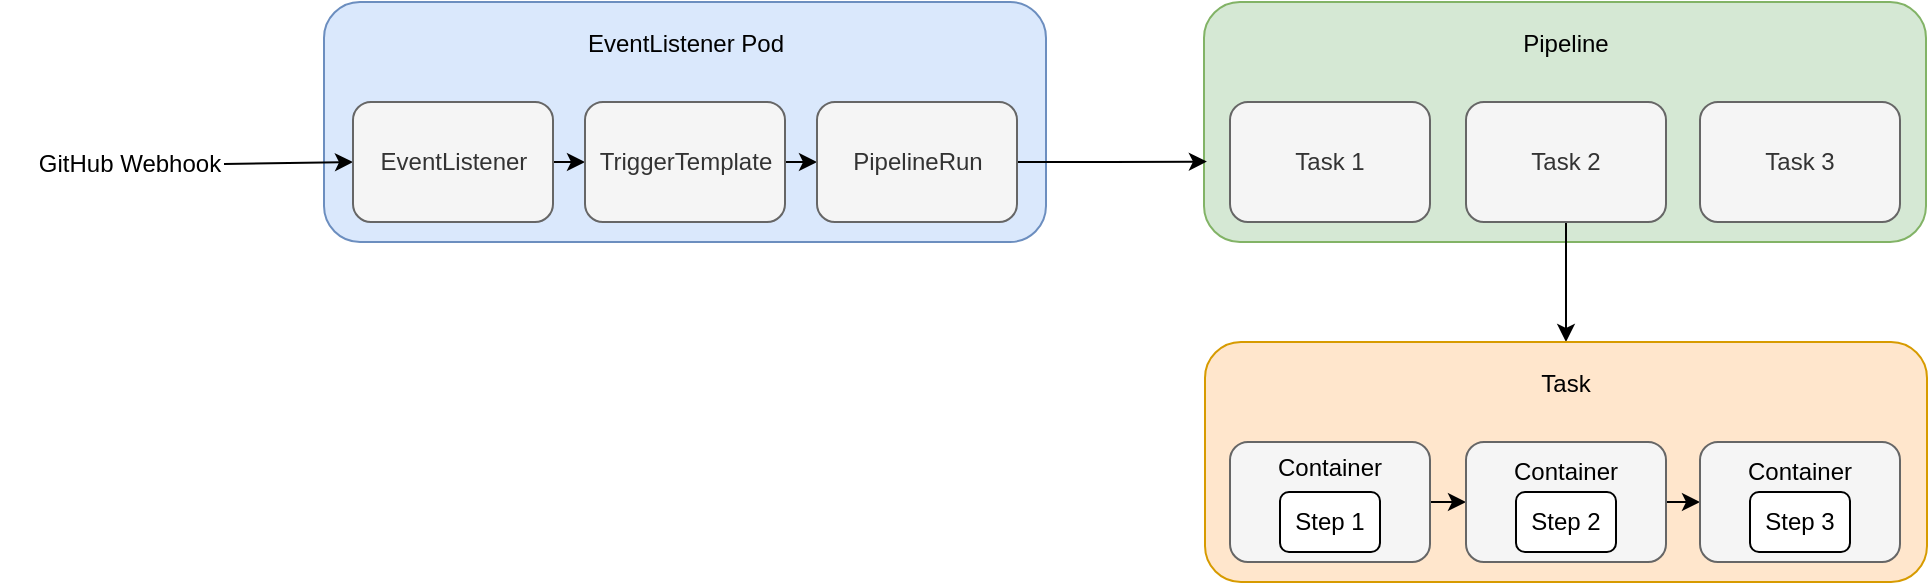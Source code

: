 <mxfile version="20.3.0" type="device"><diagram id="CjdcSNoF-BtqpmLIwttZ" name="第 1 页"><mxGraphModel dx="2210" dy="991" grid="1" gridSize="10" guides="1" tooltips="1" connect="1" arrows="1" fold="1" page="1" pageScale="1" pageWidth="827" pageHeight="1169" math="0" shadow="0"><root><mxCell id="0"/><mxCell id="1" parent="0"/><mxCell id="Pwc6kjiE4ytlEomi4mYj-1" value="" style="rounded=1;whiteSpace=wrap;html=1;fillColor=#d5e8d4;strokeColor=#82b366;" vertex="1" parent="1"><mxGeometry x="500" y="260" width="361" height="120" as="geometry"/></mxCell><mxCell id="Pwc6kjiE4ytlEomi4mYj-3" value="Pipeline" style="text;html=1;strokeColor=none;fillColor=none;align=center;verticalAlign=middle;whiteSpace=wrap;rounded=0;" vertex="1" parent="1"><mxGeometry x="651" y="266" width="60" height="30" as="geometry"/></mxCell><mxCell id="Pwc6kjiE4ytlEomi4mYj-5" value="Task 1" style="rounded=1;whiteSpace=wrap;html=1;fillColor=#f5f5f5;fontColor=#333333;strokeColor=#666666;" vertex="1" parent="1"><mxGeometry x="513" y="310" width="100" height="60" as="geometry"/></mxCell><mxCell id="Pwc6kjiE4ytlEomi4mYj-13" style="edgeStyle=orthogonalEdgeStyle;rounded=0;orthogonalLoop=1;jettySize=auto;html=1;exitX=0.5;exitY=1;exitDx=0;exitDy=0;entryX=0.5;entryY=0;entryDx=0;entryDy=0;" edge="1" parent="1" source="Pwc6kjiE4ytlEomi4mYj-6" target="Pwc6kjiE4ytlEomi4mYj-9"><mxGeometry relative="1" as="geometry"/></mxCell><mxCell id="Pwc6kjiE4ytlEomi4mYj-6" value="Task 2" style="rounded=1;whiteSpace=wrap;html=1;fillColor=#f5f5f5;fontColor=#333333;strokeColor=#666666;" vertex="1" parent="1"><mxGeometry x="631" y="310" width="100" height="60" as="geometry"/></mxCell><mxCell id="Pwc6kjiE4ytlEomi4mYj-7" value="Task 3" style="rounded=1;whiteSpace=wrap;html=1;fillColor=#f5f5f5;fontColor=#333333;strokeColor=#666666;" vertex="1" parent="1"><mxGeometry x="748" y="310" width="100" height="60" as="geometry"/></mxCell><mxCell id="Pwc6kjiE4ytlEomi4mYj-9" value="" style="rounded=1;whiteSpace=wrap;html=1;fillColor=#ffe6cc;strokeColor=#d79b00;" vertex="1" parent="1"><mxGeometry x="500.5" y="430" width="361" height="120" as="geometry"/></mxCell><mxCell id="Pwc6kjiE4ytlEomi4mYj-10" value="Task" style="text;html=1;strokeColor=none;fillColor=none;align=center;verticalAlign=middle;whiteSpace=wrap;rounded=0;" vertex="1" parent="1"><mxGeometry x="651" y="436" width="60" height="30" as="geometry"/></mxCell><mxCell id="Pwc6kjiE4ytlEomi4mYj-17" style="edgeStyle=orthogonalEdgeStyle;rounded=0;orthogonalLoop=1;jettySize=auto;html=1;exitX=1;exitY=0.5;exitDx=0;exitDy=0;entryX=0;entryY=0.5;entryDx=0;entryDy=0;" edge="1" parent="1" source="Pwc6kjiE4ytlEomi4mYj-14" target="Pwc6kjiE4ytlEomi4mYj-15"><mxGeometry relative="1" as="geometry"/></mxCell><mxCell id="Pwc6kjiE4ytlEomi4mYj-14" value="" style="rounded=1;whiteSpace=wrap;html=1;fillColor=#f5f5f5;fontColor=#333333;strokeColor=#666666;" vertex="1" parent="1"><mxGeometry x="513" y="480" width="100" height="60" as="geometry"/></mxCell><mxCell id="Pwc6kjiE4ytlEomi4mYj-18" style="edgeStyle=orthogonalEdgeStyle;rounded=0;orthogonalLoop=1;jettySize=auto;html=1;exitX=1;exitY=0.5;exitDx=0;exitDy=0;entryX=0;entryY=0.5;entryDx=0;entryDy=0;" edge="1" parent="1" source="Pwc6kjiE4ytlEomi4mYj-15" target="Pwc6kjiE4ytlEomi4mYj-16"><mxGeometry relative="1" as="geometry"/></mxCell><mxCell id="Pwc6kjiE4ytlEomi4mYj-15" value="" style="rounded=1;whiteSpace=wrap;html=1;fillColor=#f5f5f5;fontColor=#333333;strokeColor=#666666;" vertex="1" parent="1"><mxGeometry x="631" y="480" width="100" height="60" as="geometry"/></mxCell><mxCell id="Pwc6kjiE4ytlEomi4mYj-16" value="" style="rounded=1;whiteSpace=wrap;html=1;fillColor=#f5f5f5;fontColor=#333333;strokeColor=#666666;" vertex="1" parent="1"><mxGeometry x="748" y="480" width="100" height="60" as="geometry"/></mxCell><mxCell id="Pwc6kjiE4ytlEomi4mYj-19" value="Container" style="text;html=1;strokeColor=none;fillColor=none;align=center;verticalAlign=middle;whiteSpace=wrap;rounded=0;" vertex="1" parent="1"><mxGeometry x="533" y="478" width="60" height="30" as="geometry"/></mxCell><mxCell id="Pwc6kjiE4ytlEomi4mYj-20" value="Container" style="text;html=1;strokeColor=none;fillColor=none;align=center;verticalAlign=middle;whiteSpace=wrap;rounded=0;" vertex="1" parent="1"><mxGeometry x="650.5" y="480" width="60" height="30" as="geometry"/></mxCell><mxCell id="Pwc6kjiE4ytlEomi4mYj-21" value="Container" style="text;html=1;strokeColor=none;fillColor=none;align=center;verticalAlign=middle;whiteSpace=wrap;rounded=0;" vertex="1" parent="1"><mxGeometry x="768" y="480" width="60" height="30" as="geometry"/></mxCell><mxCell id="Pwc6kjiE4ytlEomi4mYj-22" value="Step 1" style="rounded=1;whiteSpace=wrap;html=1;" vertex="1" parent="1"><mxGeometry x="538" y="505" width="50" height="30" as="geometry"/></mxCell><mxCell id="Pwc6kjiE4ytlEomi4mYj-23" value="Step 2" style="rounded=1;whiteSpace=wrap;html=1;" vertex="1" parent="1"><mxGeometry x="656" y="505" width="50" height="30" as="geometry"/></mxCell><mxCell id="Pwc6kjiE4ytlEomi4mYj-24" value="Step 3" style="rounded=1;whiteSpace=wrap;html=1;" vertex="1" parent="1"><mxGeometry x="773" y="505" width="50" height="30" as="geometry"/></mxCell><mxCell id="Pwc6kjiE4ytlEomi4mYj-27" value="" style="rounded=1;whiteSpace=wrap;html=1;fillColor=#dae8fc;strokeColor=#6c8ebf;" vertex="1" parent="1"><mxGeometry x="60" y="260" width="361" height="120" as="geometry"/></mxCell><mxCell id="Pwc6kjiE4ytlEomi4mYj-28" value="GitHub Webhook" style="text;html=1;strokeColor=none;fillColor=none;align=center;verticalAlign=middle;whiteSpace=wrap;rounded=0;" vertex="1" parent="1"><mxGeometry x="-102" y="326" width="130" height="30" as="geometry"/></mxCell><mxCell id="Pwc6kjiE4ytlEomi4mYj-30" value="" style="endArrow=classic;html=1;rounded=0;entryX=0;entryY=0.5;entryDx=0;entryDy=0;" edge="1" parent="1" target="Pwc6kjiE4ytlEomi4mYj-32"><mxGeometry width="50" height="50" relative="1" as="geometry"><mxPoint x="10" y="341" as="sourcePoint"/><mxPoint x="60" y="341" as="targetPoint"/></mxGeometry></mxCell><mxCell id="Pwc6kjiE4ytlEomi4mYj-35" style="edgeStyle=orthogonalEdgeStyle;rounded=0;orthogonalLoop=1;jettySize=auto;html=1;exitX=1;exitY=0.5;exitDx=0;exitDy=0;entryX=0;entryY=0.5;entryDx=0;entryDy=0;" edge="1" parent="1" source="Pwc6kjiE4ytlEomi4mYj-32" target="Pwc6kjiE4ytlEomi4mYj-33"><mxGeometry relative="1" as="geometry"/></mxCell><mxCell id="Pwc6kjiE4ytlEomi4mYj-32" value="EventListener" style="rounded=1;whiteSpace=wrap;html=1;fillColor=#f5f5f5;fontColor=#333333;strokeColor=#666666;" vertex="1" parent="1"><mxGeometry x="74.5" y="310" width="100" height="60" as="geometry"/></mxCell><mxCell id="Pwc6kjiE4ytlEomi4mYj-36" style="edgeStyle=orthogonalEdgeStyle;rounded=0;orthogonalLoop=1;jettySize=auto;html=1;exitX=1;exitY=0.5;exitDx=0;exitDy=0;entryX=0;entryY=0.5;entryDx=0;entryDy=0;" edge="1" parent="1" source="Pwc6kjiE4ytlEomi4mYj-33" target="Pwc6kjiE4ytlEomi4mYj-34"><mxGeometry relative="1" as="geometry"/></mxCell><mxCell id="Pwc6kjiE4ytlEomi4mYj-33" value="TriggerTemplate" style="rounded=1;whiteSpace=wrap;html=1;fillColor=#f5f5f5;fontColor=#333333;strokeColor=#666666;" vertex="1" parent="1"><mxGeometry x="190.5" y="310" width="100" height="60" as="geometry"/></mxCell><mxCell id="Pwc6kjiE4ytlEomi4mYj-38" style="edgeStyle=orthogonalEdgeStyle;rounded=0;orthogonalLoop=1;jettySize=auto;html=1;exitX=1;exitY=0.5;exitDx=0;exitDy=0;entryX=0.004;entryY=0.665;entryDx=0;entryDy=0;entryPerimeter=0;" edge="1" parent="1" source="Pwc6kjiE4ytlEomi4mYj-34" target="Pwc6kjiE4ytlEomi4mYj-1"><mxGeometry relative="1" as="geometry"/></mxCell><mxCell id="Pwc6kjiE4ytlEomi4mYj-34" value="PipelineRun" style="rounded=1;whiteSpace=wrap;html=1;fillColor=#f5f5f5;fontColor=#333333;strokeColor=#666666;" vertex="1" parent="1"><mxGeometry x="306.5" y="310" width="100" height="60" as="geometry"/></mxCell><mxCell id="Pwc6kjiE4ytlEomi4mYj-37" value="EventListener Pod" style="text;html=1;strokeColor=none;fillColor=none;align=center;verticalAlign=middle;whiteSpace=wrap;rounded=0;" vertex="1" parent="1"><mxGeometry x="180.75" y="266" width="119.5" height="30" as="geometry"/></mxCell></root></mxGraphModel></diagram></mxfile>